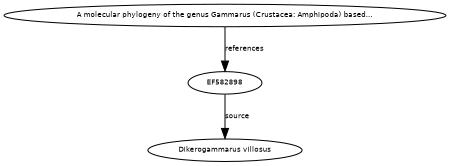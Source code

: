 digraph G {
size="3,3";
node [fontsize=7, fontname="Helvetica"];
edge [fontsize=7, fontname="Helvetica"];
node0 [label="EF582898", width=0.27433100247,height=0.27433100247];
node1 [label="A molecular phylogeny of the genus Gammarus (Crustacea: Amphipoda) based...", width=0.27433100247,height=0.27433100247];
node2 [label="Dikerogammarus villosus", width=0.27433100247,height=0.27433100247];
node1 -> node0 [label="references"];
node0 -> node2 [label="source"];
}

